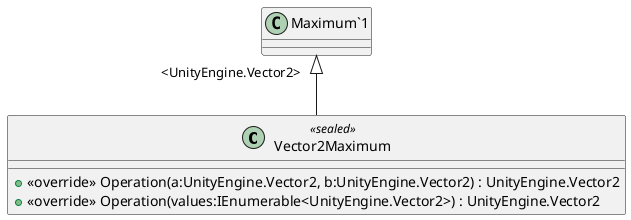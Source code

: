 @startuml
class Vector2Maximum <<sealed>> {
    + <<override>> Operation(a:UnityEngine.Vector2, b:UnityEngine.Vector2) : UnityEngine.Vector2
    + <<override>> Operation(values:IEnumerable<UnityEngine.Vector2>) : UnityEngine.Vector2
}
"Maximum`1" "<UnityEngine.Vector2>" <|-- Vector2Maximum
@enduml
